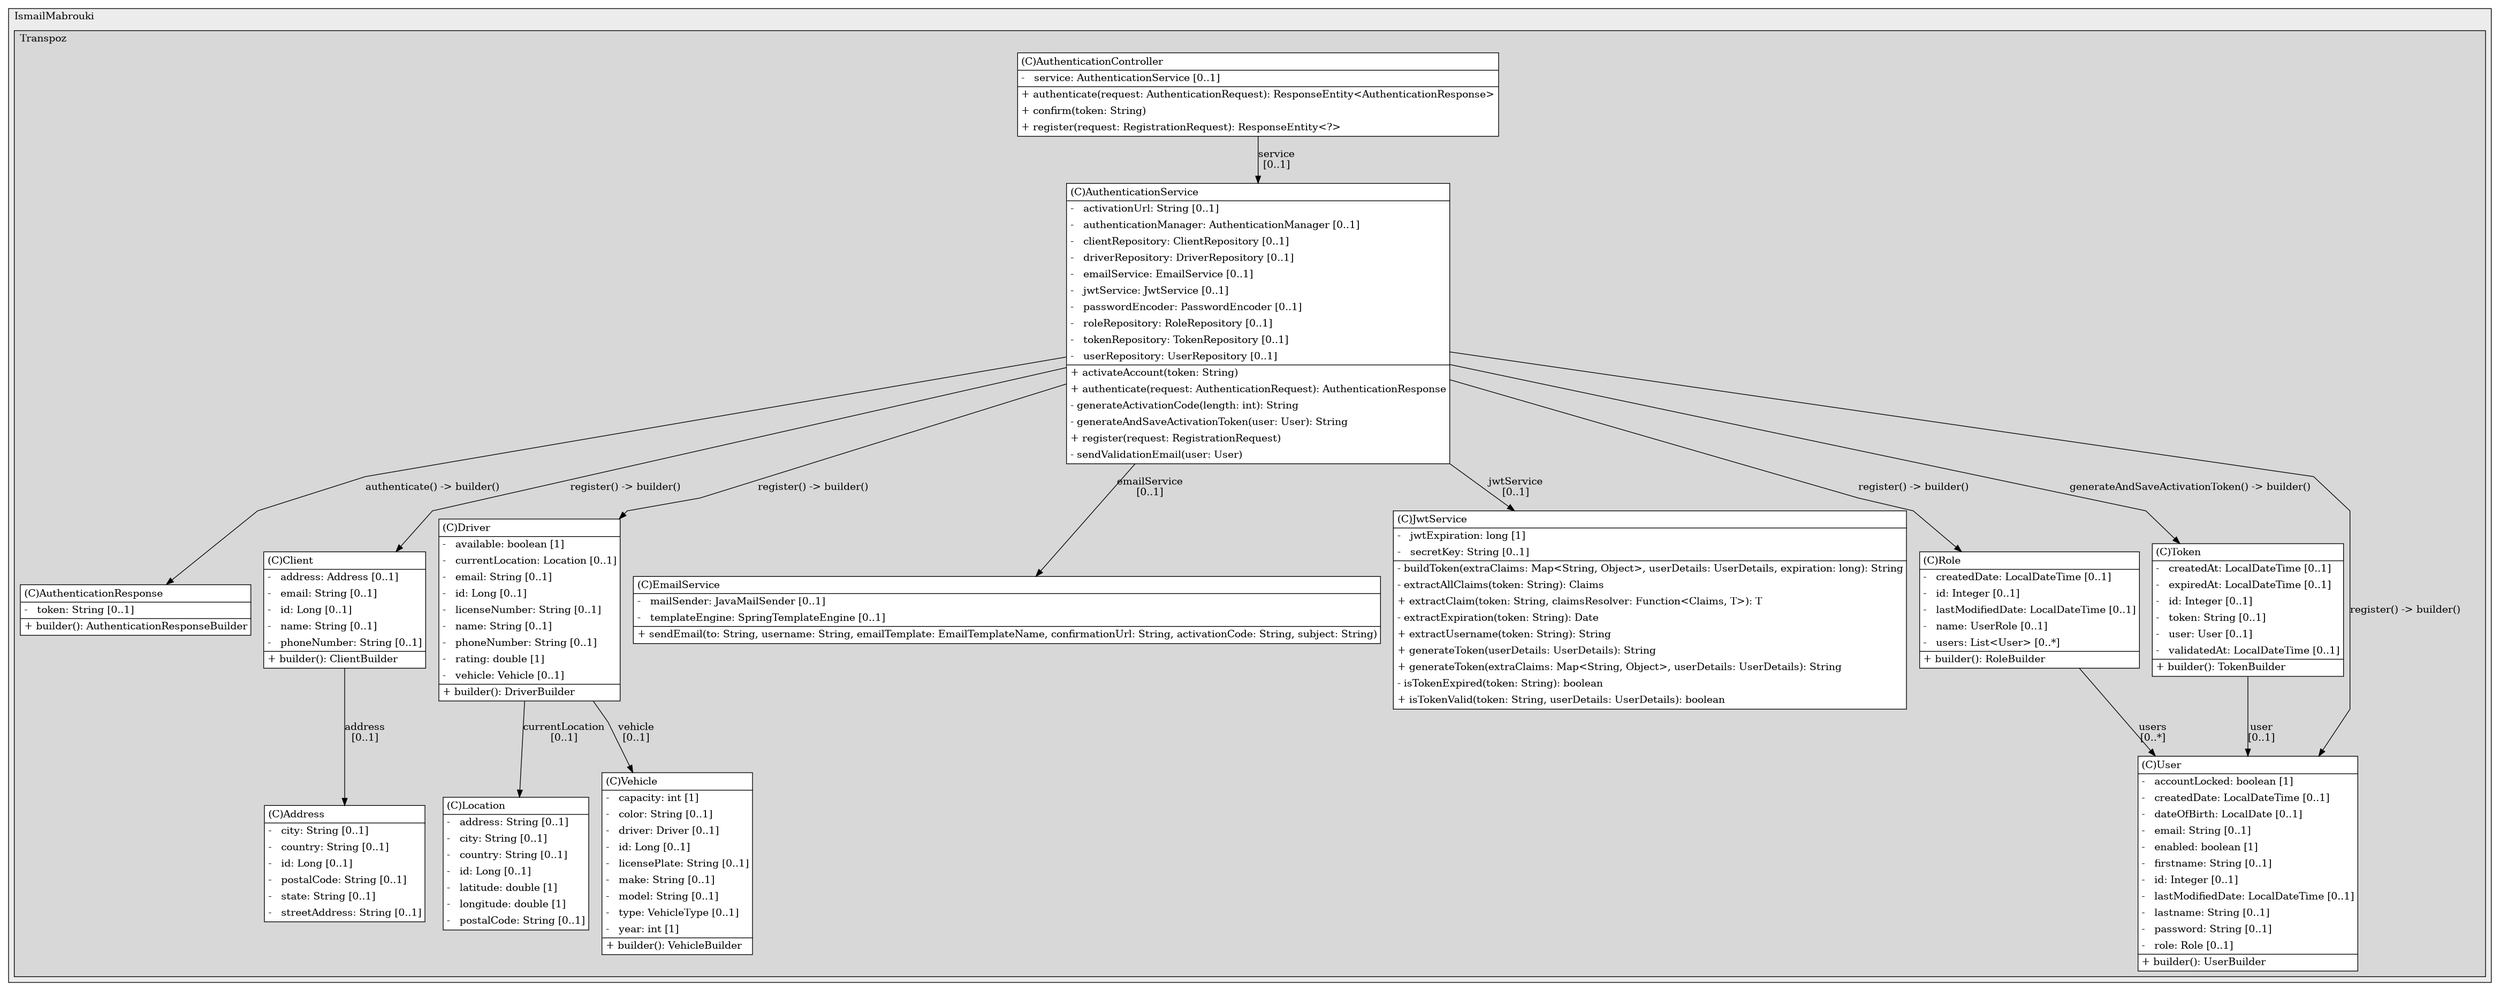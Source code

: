 @startuml

/' diagram meta data start
config=StructureConfiguration;
{
  "projectClassification": {
    "searchMode": "OpenProject", // OpenProject, AllProjects
    "includedProjects": "",
    "pathEndKeywords": "*.impl",
    "isClientPath": "",
    "isClientName": "",
    "isTestPath": "",
    "isTestName": "",
    "isMappingPath": "",
    "isMappingName": "",
    "isDataAccessPath": "",
    "isDataAccessName": "",
    "isDataStructurePath": "",
    "isDataStructureName": "",
    "isInterfaceStructuresPath": "",
    "isInterfaceStructuresName": "",
    "isEntryPointPath": "",
    "isEntryPointName": "",
    "treatFinalFieldsAsMandatory": false
  },
  "graphRestriction": {
    "classPackageExcludeFilter": "",
    "classPackageIncludeFilter": "",
    "classNameExcludeFilter": "",
    "classNameIncludeFilter": "",
    "methodNameExcludeFilter": "",
    "methodNameIncludeFilter": "",
    "removeByInheritance": "", // inheritance/annotation based filtering is done in a second step
    "removeByAnnotation": "",
    "removeByClassPackage": "", // cleanup the graph after inheritance/annotation based filtering is done
    "removeByClassName": "",
    "cutMappings": false,
    "cutEnum": true,
    "cutTests": true,
    "cutClient": true,
    "cutDataAccess": true,
    "cutInterfaceStructures": true,
    "cutDataStructures": true,
    "cutGetterAndSetter": true,
    "cutConstructors": true
  },
  "graphTraversal": {
    "forwardDepth": 3,
    "backwardDepth": 3,
    "classPackageExcludeFilter": "",
    "classPackageIncludeFilter": "",
    "classNameExcludeFilter": "",
    "classNameIncludeFilter": "",
    "methodNameExcludeFilter": "",
    "methodNameIncludeFilter": "",
    "hideMappings": false,
    "hideDataStructures": false,
    "hidePrivateMethods": true,
    "hideInterfaceCalls": true, // indirection: implementation -> interface (is hidden) -> implementation
    "onlyShowApplicationEntryPoints": false, // root node is included
    "useMethodCallsForStructureDiagram": "ForwardOnly" // ForwardOnly, BothDirections, No
  },
  "details": {
    "aggregation": "GroupByClass", // ByClass, GroupByClass, None
    "showClassGenericTypes": true,
    "showMethods": true,
    "showMethodParameterNames": true,
    "showMethodParameterTypes": true,
    "showMethodReturnType": true,
    "showPackageLevels": 2,
    "showDetailedClassStructure": true
  },
  "rootClass": "com.IsmailMabrouki.Transpoz.auth.AuthenticationController",
  "extensionCallbackMethod": "" // qualified.class.name#methodName - signature: public static String method(String)
}
diagram meta data end '/



digraph g {
    rankdir="TB"
    splines=polyline
    

'nodes 
subgraph cluster_183477815 { 
   	label=IsmailMabrouki
	labeljust=l
	fillcolor="#ececec"
	style=filled
   
   subgraph cluster_124570968 { 
   	label=Transpoz
	labeljust=l
	fillcolor="#d8d8d8"
	style=filled
   
   Address806232878[
	label=<<TABLE BORDER="1" CELLBORDER="0" CELLPADDING="4" CELLSPACING="0">
<TR><TD ALIGN="LEFT" >(C)Address</TD></TR>
<HR/>
<TR><TD ALIGN="LEFT" >-   city: String [0..1]</TD></TR>
<TR><TD ALIGN="LEFT" >-   country: String [0..1]</TD></TR>
<TR><TD ALIGN="LEFT" >-   id: Long [0..1]</TD></TR>
<TR><TD ALIGN="LEFT" >-   postalCode: String [0..1]</TD></TR>
<TR><TD ALIGN="LEFT" >-   state: String [0..1]</TD></TR>
<TR><TD ALIGN="LEFT" >-   streetAddress: String [0..1]</TD></TR>
</TABLE>>
	style=filled
	margin=0
	shape=plaintext
	fillcolor="#FFFFFF"
];

AuthenticationController1746695733[
	label=<<TABLE BORDER="1" CELLBORDER="0" CELLPADDING="4" CELLSPACING="0">
<TR><TD ALIGN="LEFT" >(C)AuthenticationController</TD></TR>
<HR/>
<TR><TD ALIGN="LEFT" >-   service: AuthenticationService [0..1]</TD></TR>
<HR/>
<TR><TD ALIGN="LEFT" >+ authenticate(request: AuthenticationRequest): ResponseEntity&lt;AuthenticationResponse&gt;</TD></TR>
<TR><TD ALIGN="LEFT" >+ confirm(token: String)</TD></TR>
<TR><TD ALIGN="LEFT" >+ register(request: RegistrationRequest): ResponseEntity&lt;?&gt;</TD></TR>
</TABLE>>
	style=filled
	margin=0
	shape=plaintext
	fillcolor="#FFFFFF"
];

AuthenticationResponse1746695733[
	label=<<TABLE BORDER="1" CELLBORDER="0" CELLPADDING="4" CELLSPACING="0">
<TR><TD ALIGN="LEFT" >(C)AuthenticationResponse</TD></TR>
<HR/>
<TR><TD ALIGN="LEFT" >-   token: String [0..1]</TD></TR>
<HR/>
<TR><TD ALIGN="LEFT" >+ builder(): AuthenticationResponseBuilder</TD></TR>
</TABLE>>
	style=filled
	margin=0
	shape=plaintext
	fillcolor="#FFFFFF"
];

AuthenticationService1746695733[
	label=<<TABLE BORDER="1" CELLBORDER="0" CELLPADDING="4" CELLSPACING="0">
<TR><TD ALIGN="LEFT" >(C)AuthenticationService</TD></TR>
<HR/>
<TR><TD ALIGN="LEFT" >-   activationUrl: String [0..1]</TD></TR>
<TR><TD ALIGN="LEFT" >-   authenticationManager: AuthenticationManager [0..1]</TD></TR>
<TR><TD ALIGN="LEFT" >-   clientRepository: ClientRepository [0..1]</TD></TR>
<TR><TD ALIGN="LEFT" >-   driverRepository: DriverRepository [0..1]</TD></TR>
<TR><TD ALIGN="LEFT" >-   emailService: EmailService [0..1]</TD></TR>
<TR><TD ALIGN="LEFT" >-   jwtService: JwtService [0..1]</TD></TR>
<TR><TD ALIGN="LEFT" >-   passwordEncoder: PasswordEncoder [0..1]</TD></TR>
<TR><TD ALIGN="LEFT" >-   roleRepository: RoleRepository [0..1]</TD></TR>
<TR><TD ALIGN="LEFT" >-   tokenRepository: TokenRepository [0..1]</TD></TR>
<TR><TD ALIGN="LEFT" >-   userRepository: UserRepository [0..1]</TD></TR>
<HR/>
<TR><TD ALIGN="LEFT" >+ activateAccount(token: String)</TD></TR>
<TR><TD ALIGN="LEFT" >+ authenticate(request: AuthenticationRequest): AuthenticationResponse</TD></TR>
<TR><TD ALIGN="LEFT" >- generateActivationCode(length: int): String</TD></TR>
<TR><TD ALIGN="LEFT" >- generateAndSaveActivationToken(user: User): String</TD></TR>
<TR><TD ALIGN="LEFT" >+ register(request: RegistrationRequest)</TD></TR>
<TR><TD ALIGN="LEFT" >- sendValidationEmail(user: User)</TD></TR>
</TABLE>>
	style=filled
	margin=0
	shape=plaintext
	fillcolor="#FFFFFF"
];

Client806232878[
	label=<<TABLE BORDER="1" CELLBORDER="0" CELLPADDING="4" CELLSPACING="0">
<TR><TD ALIGN="LEFT" >(C)Client</TD></TR>
<HR/>
<TR><TD ALIGN="LEFT" >-   address: Address [0..1]</TD></TR>
<TR><TD ALIGN="LEFT" >-   email: String [0..1]</TD></TR>
<TR><TD ALIGN="LEFT" >-   id: Long [0..1]</TD></TR>
<TR><TD ALIGN="LEFT" >-   name: String [0..1]</TD></TR>
<TR><TD ALIGN="LEFT" >-   phoneNumber: String [0..1]</TD></TR>
<HR/>
<TR><TD ALIGN="LEFT" >+ builder(): ClientBuilder</TD></TR>
</TABLE>>
	style=filled
	margin=0
	shape=plaintext
	fillcolor="#FFFFFF"
];

Driver840419211[
	label=<<TABLE BORDER="1" CELLBORDER="0" CELLPADDING="4" CELLSPACING="0">
<TR><TD ALIGN="LEFT" >(C)Driver</TD></TR>
<HR/>
<TR><TD ALIGN="LEFT" >-   available: boolean [1]</TD></TR>
<TR><TD ALIGN="LEFT" >-   currentLocation: Location [0..1]</TD></TR>
<TR><TD ALIGN="LEFT" >-   email: String [0..1]</TD></TR>
<TR><TD ALIGN="LEFT" >-   id: Long [0..1]</TD></TR>
<TR><TD ALIGN="LEFT" >-   licenseNumber: String [0..1]</TD></TR>
<TR><TD ALIGN="LEFT" >-   name: String [0..1]</TD></TR>
<TR><TD ALIGN="LEFT" >-   phoneNumber: String [0..1]</TD></TR>
<TR><TD ALIGN="LEFT" >-   rating: double [1]</TD></TR>
<TR><TD ALIGN="LEFT" >-   vehicle: Vehicle [0..1]</TD></TR>
<HR/>
<TR><TD ALIGN="LEFT" >+ builder(): DriverBuilder</TD></TR>
</TABLE>>
	style=filled
	margin=0
	shape=plaintext
	fillcolor="#FFFFFF"
];

EmailService1690444761[
	label=<<TABLE BORDER="1" CELLBORDER="0" CELLPADDING="4" CELLSPACING="0">
<TR><TD ALIGN="LEFT" >(C)EmailService</TD></TR>
<HR/>
<TR><TD ALIGN="LEFT" >-   mailSender: JavaMailSender [0..1]</TD></TR>
<TR><TD ALIGN="LEFT" >-   templateEngine: SpringTemplateEngine [0..1]</TD></TR>
<HR/>
<TR><TD ALIGN="LEFT" >+ sendEmail(to: String, username: String, emailTemplate: EmailTemplateName, confirmationUrl: String, activationCode: String, subject: String)</TD></TR>
</TABLE>>
	style=filled
	margin=0
	shape=plaintext
	fillcolor="#FFFFFF"
];

JwtService1736399331[
	label=<<TABLE BORDER="1" CELLBORDER="0" CELLPADDING="4" CELLSPACING="0">
<TR><TD ALIGN="LEFT" >(C)JwtService</TD></TR>
<HR/>
<TR><TD ALIGN="LEFT" >-   jwtExpiration: long [1]</TD></TR>
<TR><TD ALIGN="LEFT" >-   secretKey: String [0..1]</TD></TR>
<HR/>
<TR><TD ALIGN="LEFT" >- buildToken(extraClaims: Map&lt;String, Object&gt;, userDetails: UserDetails, expiration: long): String</TD></TR>
<TR><TD ALIGN="LEFT" >- extractAllClaims(token: String): Claims</TD></TR>
<TR><TD ALIGN="LEFT" >+ extractClaim(token: String, claimsResolver: Function&lt;Claims, T&gt;): T</TD></TR>
<TR><TD ALIGN="LEFT" >- extractExpiration(token: String): Date</TD></TR>
<TR><TD ALIGN="LEFT" >+ extractUsername(token: String): String</TD></TR>
<TR><TD ALIGN="LEFT" >+ generateToken(userDetails: UserDetails): String</TD></TR>
<TR><TD ALIGN="LEFT" >+ generateToken(extraClaims: Map&lt;String, Object&gt;, userDetails: UserDetails): String</TD></TR>
<TR><TD ALIGN="LEFT" >- isTokenExpired(token: String): boolean</TD></TR>
<TR><TD ALIGN="LEFT" >+ isTokenValid(token: String, userDetails: UserDetails): boolean</TD></TR>
</TABLE>>
	style=filled
	margin=0
	shape=plaintext
	fillcolor="#FFFFFF"
];

Location1606647208[
	label=<<TABLE BORDER="1" CELLBORDER="0" CELLPADDING="4" CELLSPACING="0">
<TR><TD ALIGN="LEFT" >(C)Location</TD></TR>
<HR/>
<TR><TD ALIGN="LEFT" >-   address: String [0..1]</TD></TR>
<TR><TD ALIGN="LEFT" >-   city: String [0..1]</TD></TR>
<TR><TD ALIGN="LEFT" >-   country: String [0..1]</TD></TR>
<TR><TD ALIGN="LEFT" >-   id: Long [0..1]</TD></TR>
<TR><TD ALIGN="LEFT" >-   latitude: double [1]</TD></TR>
<TR><TD ALIGN="LEFT" >-   longitude: double [1]</TD></TR>
<TR><TD ALIGN="LEFT" >-   postalCode: String [0..1]</TD></TR>
</TABLE>>
	style=filled
	margin=0
	shape=plaintext
	fillcolor="#FFFFFF"
];

Role1746195303[
	label=<<TABLE BORDER="1" CELLBORDER="0" CELLPADDING="4" CELLSPACING="0">
<TR><TD ALIGN="LEFT" >(C)Role</TD></TR>
<HR/>
<TR><TD ALIGN="LEFT" >-   createdDate: LocalDateTime [0..1]</TD></TR>
<TR><TD ALIGN="LEFT" >-   id: Integer [0..1]</TD></TR>
<TR><TD ALIGN="LEFT" >-   lastModifiedDate: LocalDateTime [0..1]</TD></TR>
<TR><TD ALIGN="LEFT" >-   name: UserRole [0..1]</TD></TR>
<TR><TD ALIGN="LEFT" >-   users: List&lt;User&gt; [0..*]</TD></TR>
<HR/>
<TR><TD ALIGN="LEFT" >+ builder(): RoleBuilder</TD></TR>
</TABLE>>
	style=filled
	margin=0
	shape=plaintext
	fillcolor="#FFFFFF"
];

Token87390973[
	label=<<TABLE BORDER="1" CELLBORDER="0" CELLPADDING="4" CELLSPACING="0">
<TR><TD ALIGN="LEFT" >(C)Token</TD></TR>
<HR/>
<TR><TD ALIGN="LEFT" >-   createdAt: LocalDateTime [0..1]</TD></TR>
<TR><TD ALIGN="LEFT" >-   expiredAt: LocalDateTime [0..1]</TD></TR>
<TR><TD ALIGN="LEFT" >-   id: Integer [0..1]</TD></TR>
<TR><TD ALIGN="LEFT" >-   token: String [0..1]</TD></TR>
<TR><TD ALIGN="LEFT" >-   user: User [0..1]</TD></TR>
<TR><TD ALIGN="LEFT" >-   validatedAt: LocalDateTime [0..1]</TD></TR>
<HR/>
<TR><TD ALIGN="LEFT" >+ builder(): TokenBuilder</TD></TR>
</TABLE>>
	style=filled
	margin=0
	shape=plaintext
	fillcolor="#FFFFFF"
];

User87390973[
	label=<<TABLE BORDER="1" CELLBORDER="0" CELLPADDING="4" CELLSPACING="0">
<TR><TD ALIGN="LEFT" >(C)User</TD></TR>
<HR/>
<TR><TD ALIGN="LEFT" >-   accountLocked: boolean [1]</TD></TR>
<TR><TD ALIGN="LEFT" >-   createdDate: LocalDateTime [0..1]</TD></TR>
<TR><TD ALIGN="LEFT" >-   dateOfBirth: LocalDate [0..1]</TD></TR>
<TR><TD ALIGN="LEFT" >-   email: String [0..1]</TD></TR>
<TR><TD ALIGN="LEFT" >-   enabled: boolean [1]</TD></TR>
<TR><TD ALIGN="LEFT" >-   firstname: String [0..1]</TD></TR>
<TR><TD ALIGN="LEFT" >-   id: Integer [0..1]</TD></TR>
<TR><TD ALIGN="LEFT" >-   lastModifiedDate: LocalDateTime [0..1]</TD></TR>
<TR><TD ALIGN="LEFT" >-   lastname: String [0..1]</TD></TR>
<TR><TD ALIGN="LEFT" >-   password: String [0..1]</TD></TR>
<TR><TD ALIGN="LEFT" >-   role: Role [0..1]</TD></TR>
<HR/>
<TR><TD ALIGN="LEFT" >+ builder(): UserBuilder</TD></TR>
</TABLE>>
	style=filled
	margin=0
	shape=plaintext
	fillcolor="#FFFFFF"
];

Vehicle1295102935[
	label=<<TABLE BORDER="1" CELLBORDER="0" CELLPADDING="4" CELLSPACING="0">
<TR><TD ALIGN="LEFT" >(C)Vehicle</TD></TR>
<HR/>
<TR><TD ALIGN="LEFT" >-   capacity: int [1]</TD></TR>
<TR><TD ALIGN="LEFT" >-   color: String [0..1]</TD></TR>
<TR><TD ALIGN="LEFT" >-   driver: Driver [0..1]</TD></TR>
<TR><TD ALIGN="LEFT" >-   id: Long [0..1]</TD></TR>
<TR><TD ALIGN="LEFT" >-   licensePlate: String [0..1]</TD></TR>
<TR><TD ALIGN="LEFT" >-   make: String [0..1]</TD></TR>
<TR><TD ALIGN="LEFT" >-   model: String [0..1]</TD></TR>
<TR><TD ALIGN="LEFT" >-   type: VehicleType [0..1]</TD></TR>
<TR><TD ALIGN="LEFT" >-   year: int [1]</TD></TR>
<HR/>
<TR><TD ALIGN="LEFT" >+ builder(): VehicleBuilder</TD></TR>
</TABLE>>
	style=filled
	margin=0
	shape=plaintext
	fillcolor="#FFFFFF"
];
} 
} 

'edges    
AuthenticationController1746695733 -> AuthenticationService1746695733[label="service
[0..1]"];
AuthenticationService1746695733 -> AuthenticationResponse1746695733[label="authenticate() -> builder()"];
AuthenticationService1746695733 -> Client806232878[label="register() -> builder()"];
AuthenticationService1746695733 -> Driver840419211[label="register() -> builder()"];
AuthenticationService1746695733 -> EmailService1690444761[label="emailService
[0..1]"];
AuthenticationService1746695733 -> JwtService1736399331[label="jwtService
[0..1]"];
AuthenticationService1746695733 -> Role1746195303[label="register() -> builder()"];
AuthenticationService1746695733 -> Token87390973[label="generateAndSaveActivationToken() -> builder()"];
AuthenticationService1746695733 -> User87390973[label="register() -> builder()"];
Client806232878 -> Address806232878[label="address
[0..1]"];
Driver840419211 -> Location1606647208[label="currentLocation
[0..1]"];
Driver840419211 -> Vehicle1295102935[label="vehicle
[0..1]"];
Role1746195303 -> User87390973[label="users
[0..*]"];
Token87390973 -> User87390973[label="user
[0..1]"];
    
}
@enduml